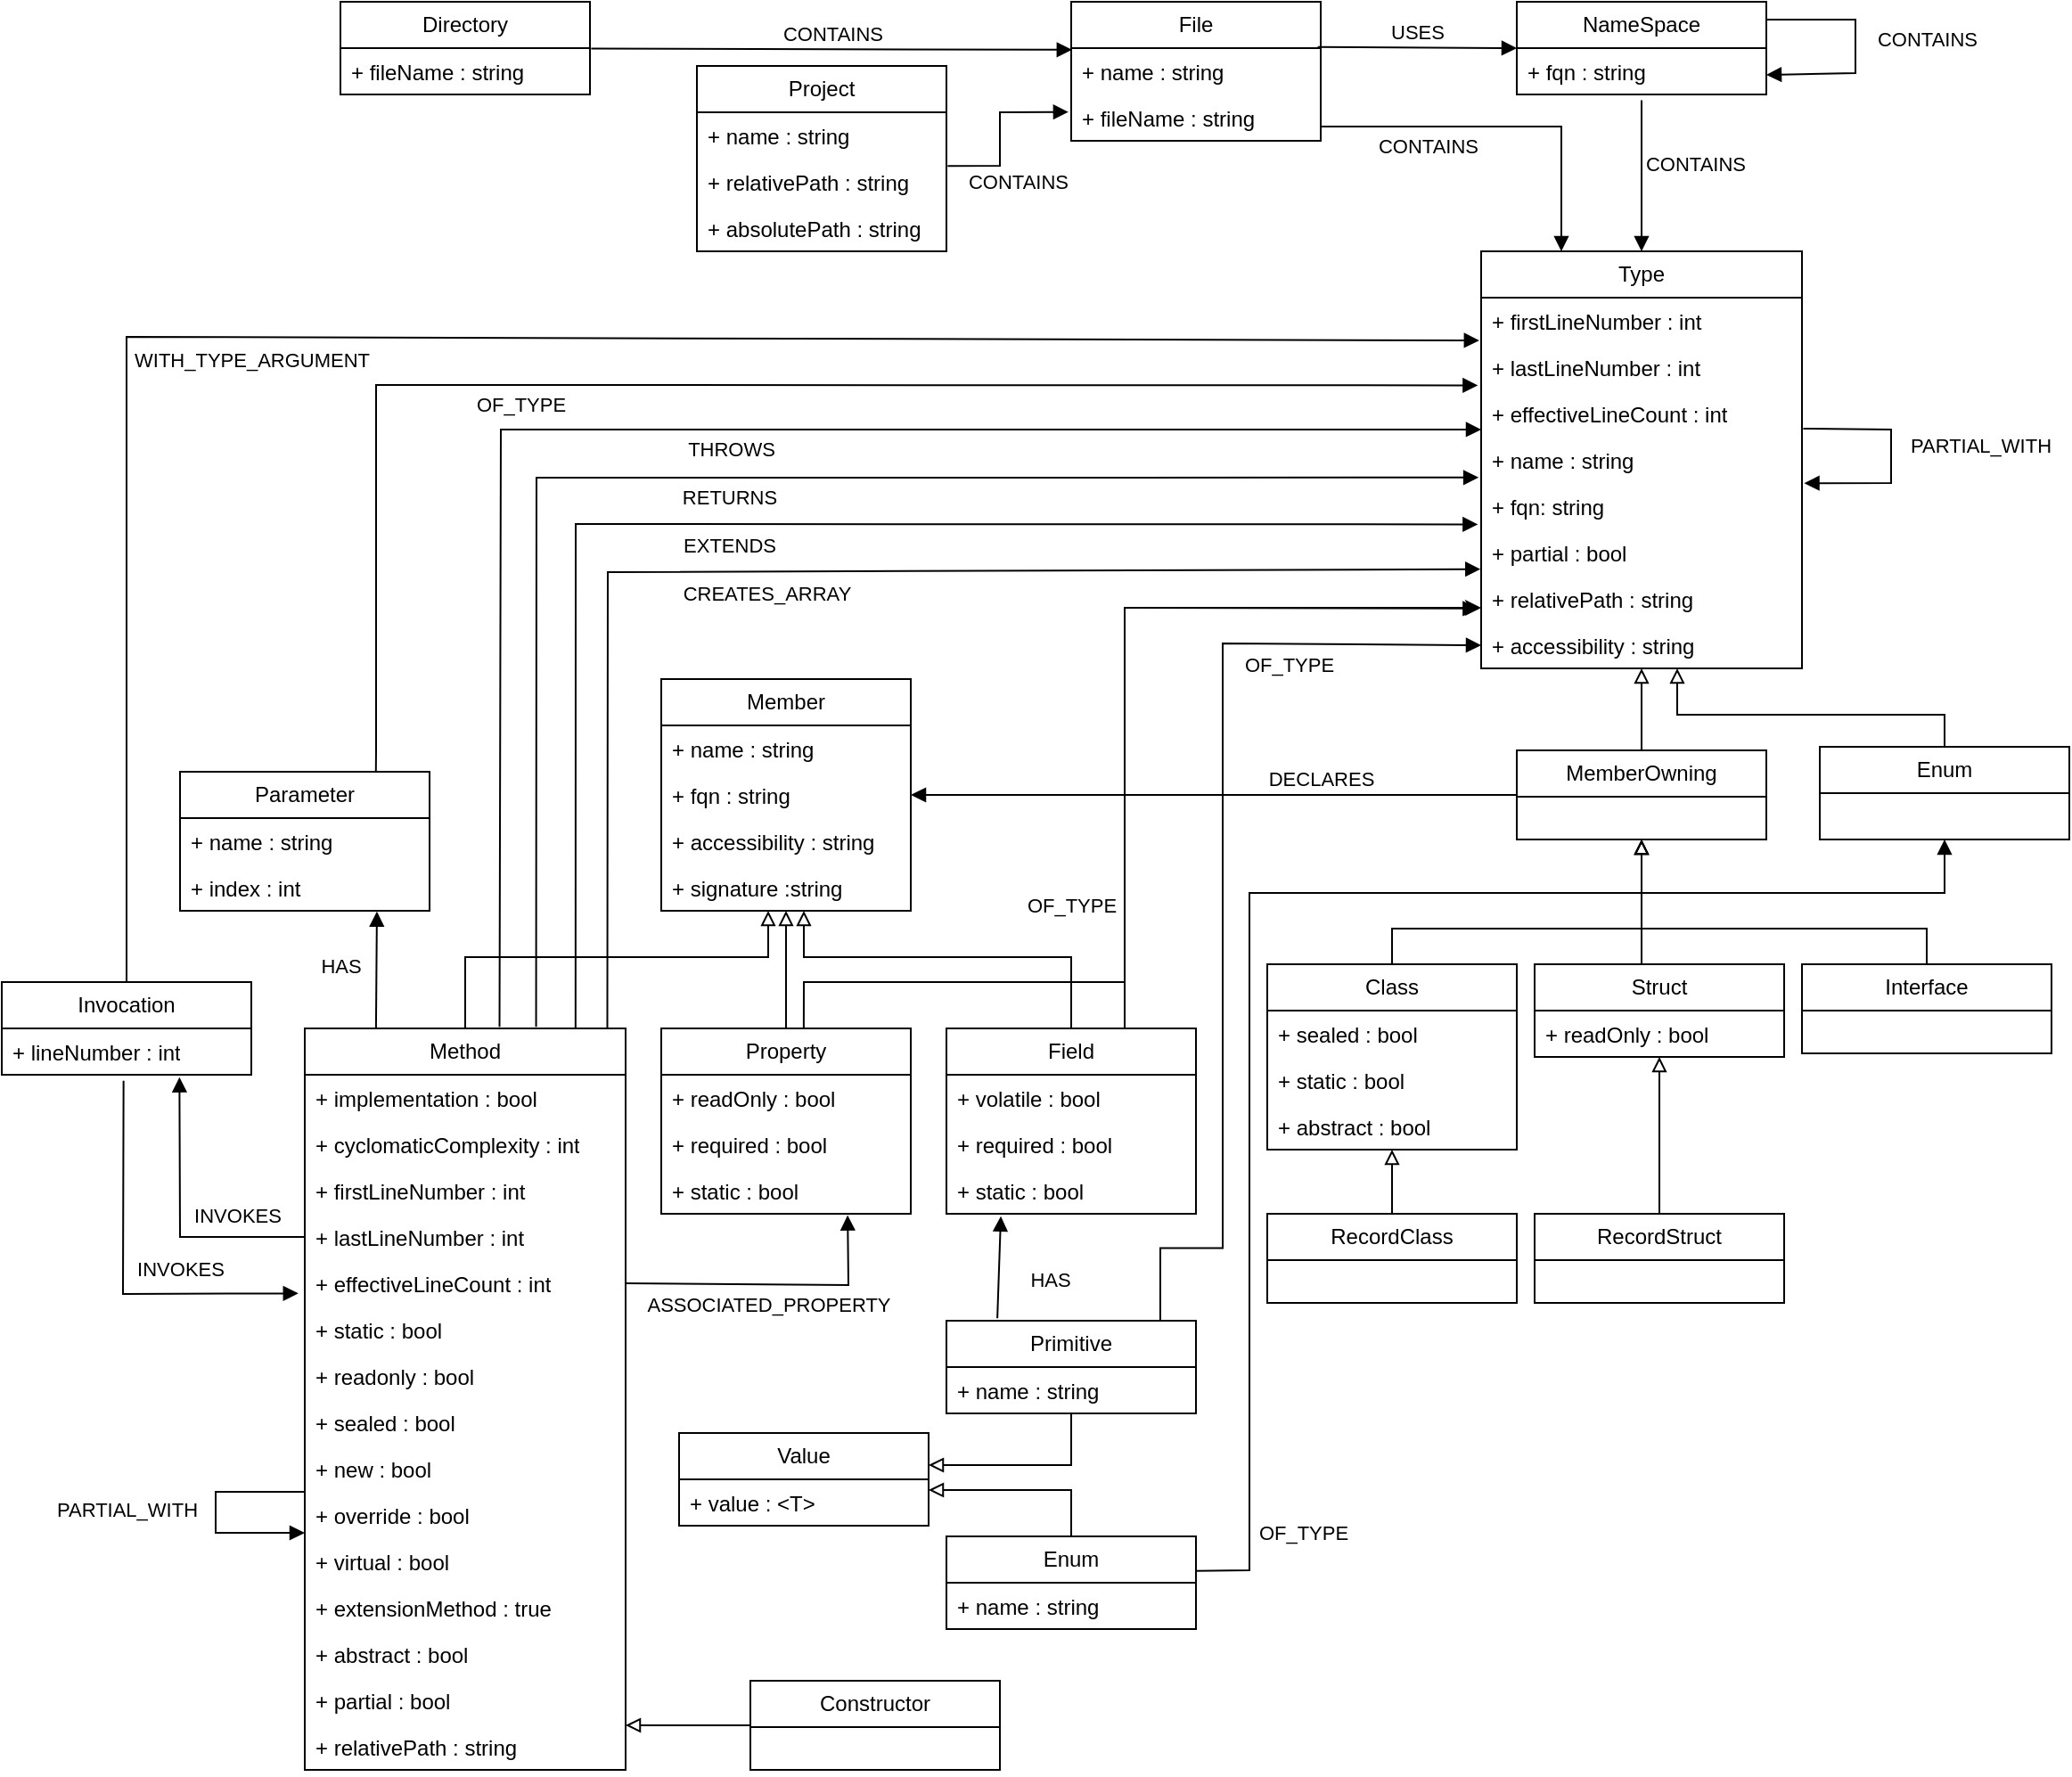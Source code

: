 <mxfile version="24.4.4" type="device">
  <diagram id="C5RBs43oDa-KdzZeNtuy" name="Page-1">
    <mxGraphModel dx="2129" dy="1873" grid="1" gridSize="10" guides="1" tooltips="1" connect="1" arrows="1" fold="1" page="1" pageScale="1" pageWidth="827" pageHeight="1169" math="0" shadow="0">
      <root>
        <mxCell id="WIyWlLk6GJQsqaUBKTNV-0" />
        <mxCell id="WIyWlLk6GJQsqaUBKTNV-1" parent="WIyWlLk6GJQsqaUBKTNV-0" />
        <mxCell id="BYFHXTLkIRluyruA3xxx-0" value="Type" style="swimlane;fontStyle=0;childLayout=stackLayout;horizontal=1;startSize=26;fillColor=none;horizontalStack=0;resizeParent=1;resizeParentMax=0;resizeLast=0;collapsible=1;marginBottom=0;whiteSpace=wrap;html=1;" parent="WIyWlLk6GJQsqaUBKTNV-1" vertex="1">
          <mxGeometry x="120" y="-20" width="180" height="234" as="geometry" />
        </mxCell>
        <mxCell id="BYFHXTLkIRluyruA3xxx-3" value="+ firstLineNumber : int" style="text;strokeColor=none;fillColor=none;align=left;verticalAlign=top;spacingLeft=4;spacingRight=4;overflow=hidden;rotatable=0;points=[[0,0.5],[1,0.5]];portConstraint=eastwest;whiteSpace=wrap;html=1;" parent="BYFHXTLkIRluyruA3xxx-0" vertex="1">
          <mxGeometry y="26" width="180" height="26" as="geometry" />
        </mxCell>
        <mxCell id="BYFHXTLkIRluyruA3xxx-2" value="+ lastLineNumber : int" style="text;strokeColor=none;fillColor=none;align=left;verticalAlign=top;spacingLeft=4;spacingRight=4;overflow=hidden;rotatable=0;points=[[0,0.5],[1,0.5]];portConstraint=eastwest;whiteSpace=wrap;html=1;" parent="BYFHXTLkIRluyruA3xxx-0" vertex="1">
          <mxGeometry y="52" width="180" height="26" as="geometry" />
        </mxCell>
        <mxCell id="BYFHXTLkIRluyruA3xxx-1" value="+ effectiveLineCount : int" style="text;strokeColor=none;fillColor=none;align=left;verticalAlign=top;spacingLeft=4;spacingRight=4;overflow=hidden;rotatable=0;points=[[0,0.5],[1,0.5]];portConstraint=eastwest;whiteSpace=wrap;html=1;" parent="BYFHXTLkIRluyruA3xxx-0" vertex="1">
          <mxGeometry y="78" width="180" height="26" as="geometry" />
        </mxCell>
        <mxCell id="BYFHXTLkIRluyruA3xxx-56" value="+ name : string" style="text;strokeColor=none;fillColor=none;align=left;verticalAlign=top;spacingLeft=4;spacingRight=4;overflow=hidden;rotatable=0;points=[[0,0.5],[1,0.5]];portConstraint=eastwest;whiteSpace=wrap;html=1;" parent="BYFHXTLkIRluyruA3xxx-0" vertex="1">
          <mxGeometry y="104" width="180" height="26" as="geometry" />
        </mxCell>
        <mxCell id="BYFHXTLkIRluyruA3xxx-57" value="+ fqn: string" style="text;strokeColor=none;fillColor=none;align=left;verticalAlign=top;spacingLeft=4;spacingRight=4;overflow=hidden;rotatable=0;points=[[0,0.5],[1,0.5]];portConstraint=eastwest;whiteSpace=wrap;html=1;" parent="BYFHXTLkIRluyruA3xxx-0" vertex="1">
          <mxGeometry y="130" width="180" height="26" as="geometry" />
        </mxCell>
        <mxCell id="BYFHXTLkIRluyruA3xxx-58" value="+ partial : bool" style="text;strokeColor=none;fillColor=none;align=left;verticalAlign=top;spacingLeft=4;spacingRight=4;overflow=hidden;rotatable=0;points=[[0,0.5],[1,0.5]];portConstraint=eastwest;whiteSpace=wrap;html=1;" parent="BYFHXTLkIRluyruA3xxx-0" vertex="1">
          <mxGeometry y="156" width="180" height="26" as="geometry" />
        </mxCell>
        <mxCell id="BYFHXTLkIRluyruA3xxx-59" value="+ relativePath : string" style="text;strokeColor=none;fillColor=none;align=left;verticalAlign=top;spacingLeft=4;spacingRight=4;overflow=hidden;rotatable=0;points=[[0,0.5],[1,0.5]];portConstraint=eastwest;whiteSpace=wrap;html=1;" parent="BYFHXTLkIRluyruA3xxx-0" vertex="1">
          <mxGeometry y="182" width="180" height="26" as="geometry" />
        </mxCell>
        <mxCell id="BYFHXTLkIRluyruA3xxx-60" value="+ accessibility : string" style="text;strokeColor=none;fillColor=none;align=left;verticalAlign=top;spacingLeft=4;spacingRight=4;overflow=hidden;rotatable=0;points=[[0,0.5],[1,0.5]];portConstraint=eastwest;whiteSpace=wrap;html=1;" parent="BYFHXTLkIRluyruA3xxx-0" vertex="1">
          <mxGeometry y="208" width="180" height="26" as="geometry" />
        </mxCell>
        <mxCell id="BYFHXTLkIRluyruA3xxx-169" value="PARTIAL_WITH" style="html=1;verticalAlign=bottom;endArrow=block;curved=0;rounded=0;exitX=1.004;exitY=0.825;exitDx=0;exitDy=0;exitPerimeter=0;entryX=1.007;entryY=1.004;entryDx=0;entryDy=0;entryPerimeter=0;" parent="BYFHXTLkIRluyruA3xxx-0" source="BYFHXTLkIRluyruA3xxx-1" target="BYFHXTLkIRluyruA3xxx-56" edge="1">
          <mxGeometry x="0.051" y="50" width="80" relative="1" as="geometry">
            <mxPoint x="200" y="120" as="sourcePoint" />
            <mxPoint x="280" y="120" as="targetPoint" />
            <Array as="points">
              <mxPoint x="230" y="100" />
              <mxPoint x="230" y="130" />
            </Array>
            <mxPoint as="offset" />
          </mxGeometry>
        </mxCell>
        <mxCell id="BYFHXTLkIRluyruA3xxx-19" style="edgeStyle=orthogonalEdgeStyle;rounded=0;orthogonalLoop=1;jettySize=auto;html=1;endArrow=block;endFill=0;" parent="WIyWlLk6GJQsqaUBKTNV-1" source="BYFHXTLkIRluyruA3xxx-14" target="BYFHXTLkIRluyruA3xxx-0" edge="1">
          <mxGeometry relative="1" as="geometry" />
        </mxCell>
        <mxCell id="BYFHXTLkIRluyruA3xxx-14" value="Member&lt;span style=&quot;background-color: initial;&quot;&gt;Owning&lt;/span&gt;" style="swimlane;fontStyle=0;childLayout=stackLayout;horizontal=1;startSize=26;fillColor=none;horizontalStack=0;resizeParent=1;resizeParentMax=0;resizeLast=0;collapsible=1;marginBottom=0;whiteSpace=wrap;html=1;" parent="WIyWlLk6GJQsqaUBKTNV-1" vertex="1">
          <mxGeometry x="140" y="260" width="140" height="50" as="geometry" />
        </mxCell>
        <mxCell id="BYFHXTLkIRluyruA3xxx-32" style="edgeStyle=orthogonalEdgeStyle;rounded=0;orthogonalLoop=1;jettySize=auto;html=1;endArrow=block;endFill=0;" parent="WIyWlLk6GJQsqaUBKTNV-1" source="BYFHXTLkIRluyruA3xxx-20" target="BYFHXTLkIRluyruA3xxx-23" edge="1">
          <mxGeometry relative="1" as="geometry" />
        </mxCell>
        <mxCell id="BYFHXTLkIRluyruA3xxx-20" value="RecordClass" style="swimlane;fontStyle=0;childLayout=stackLayout;horizontal=1;startSize=26;fillColor=none;horizontalStack=0;resizeParent=1;resizeParentMax=0;resizeLast=0;collapsible=1;marginBottom=0;whiteSpace=wrap;html=1;" parent="WIyWlLk6GJQsqaUBKTNV-1" vertex="1">
          <mxGeometry y="520" width="140" height="50" as="geometry" />
        </mxCell>
        <mxCell id="BYFHXTLkIRluyruA3xxx-30" style="edgeStyle=orthogonalEdgeStyle;rounded=0;orthogonalLoop=1;jettySize=auto;html=1;exitX=0.5;exitY=0;exitDx=0;exitDy=0;endArrow=block;endFill=0;" parent="WIyWlLk6GJQsqaUBKTNV-1" source="BYFHXTLkIRluyruA3xxx-21" target="BYFHXTLkIRluyruA3xxx-14" edge="1">
          <mxGeometry relative="1" as="geometry">
            <Array as="points">
              <mxPoint x="370" y="360" />
              <mxPoint x="210" y="360" />
            </Array>
          </mxGeometry>
        </mxCell>
        <mxCell id="BYFHXTLkIRluyruA3xxx-21" value="Interface" style="swimlane;fontStyle=0;childLayout=stackLayout;horizontal=1;startSize=26;fillColor=none;horizontalStack=0;resizeParent=1;resizeParentMax=0;resizeLast=0;collapsible=1;marginBottom=0;whiteSpace=wrap;html=1;" parent="WIyWlLk6GJQsqaUBKTNV-1" vertex="1">
          <mxGeometry x="300" y="380" width="140" height="50" as="geometry" />
        </mxCell>
        <mxCell id="BYFHXTLkIRluyruA3xxx-28" style="edgeStyle=orthogonalEdgeStyle;rounded=0;orthogonalLoop=1;jettySize=auto;html=1;endArrow=block;endFill=0;" parent="WIyWlLk6GJQsqaUBKTNV-1" source="BYFHXTLkIRluyruA3xxx-22" target="BYFHXTLkIRluyruA3xxx-14" edge="1">
          <mxGeometry relative="1" as="geometry">
            <Array as="points">
              <mxPoint x="210" y="360" />
              <mxPoint x="210" y="360" />
            </Array>
          </mxGeometry>
        </mxCell>
        <mxCell id="BYFHXTLkIRluyruA3xxx-22" value="Struct" style="swimlane;fontStyle=0;childLayout=stackLayout;horizontal=1;startSize=26;fillColor=none;horizontalStack=0;resizeParent=1;resizeParentMax=0;resizeLast=0;collapsible=1;marginBottom=0;whiteSpace=wrap;html=1;" parent="WIyWlLk6GJQsqaUBKTNV-1" vertex="1">
          <mxGeometry x="150" y="380" width="140" height="52" as="geometry" />
        </mxCell>
        <mxCell id="BYFHXTLkIRluyruA3xxx-41" value="+ readOnly : bool" style="text;strokeColor=none;fillColor=none;align=left;verticalAlign=top;spacingLeft=4;spacingRight=4;overflow=hidden;rotatable=0;points=[[0,0.5],[1,0.5]];portConstraint=eastwest;whiteSpace=wrap;html=1;" parent="BYFHXTLkIRluyruA3xxx-22" vertex="1">
          <mxGeometry y="26" width="140" height="26" as="geometry" />
        </mxCell>
        <mxCell id="BYFHXTLkIRluyruA3xxx-29" style="edgeStyle=orthogonalEdgeStyle;rounded=0;orthogonalLoop=1;jettySize=auto;html=1;endArrow=block;endFill=0;" parent="WIyWlLk6GJQsqaUBKTNV-1" source="BYFHXTLkIRluyruA3xxx-23" target="BYFHXTLkIRluyruA3xxx-14" edge="1">
          <mxGeometry relative="1" as="geometry">
            <Array as="points">
              <mxPoint x="70" y="360" />
              <mxPoint x="210" y="360" />
            </Array>
          </mxGeometry>
        </mxCell>
        <mxCell id="BYFHXTLkIRluyruA3xxx-23" value="Class" style="swimlane;fontStyle=0;childLayout=stackLayout;horizontal=1;startSize=26;fillColor=none;horizontalStack=0;resizeParent=1;resizeParentMax=0;resizeLast=0;collapsible=1;marginBottom=0;whiteSpace=wrap;html=1;" parent="WIyWlLk6GJQsqaUBKTNV-1" vertex="1">
          <mxGeometry y="380" width="140" height="104" as="geometry" />
        </mxCell>
        <mxCell id="BYFHXTLkIRluyruA3xxx-43" value="+ sealed : bool&lt;div&gt;&lt;br&gt;&lt;/div&gt;" style="text;strokeColor=none;fillColor=none;align=left;verticalAlign=top;spacingLeft=4;spacingRight=4;overflow=hidden;rotatable=0;points=[[0,0.5],[1,0.5]];portConstraint=eastwest;whiteSpace=wrap;html=1;" parent="BYFHXTLkIRluyruA3xxx-23" vertex="1">
          <mxGeometry y="26" width="140" height="26" as="geometry" />
        </mxCell>
        <mxCell id="BYFHXTLkIRluyruA3xxx-47" value="&lt;div&gt;+ s&lt;span style=&quot;background-color: initial;&quot;&gt;tatic : bool&lt;/span&gt;&lt;/div&gt;" style="text;strokeColor=none;fillColor=none;align=left;verticalAlign=top;spacingLeft=4;spacingRight=4;overflow=hidden;rotatable=0;points=[[0,0.5],[1,0.5]];portConstraint=eastwest;whiteSpace=wrap;html=1;" parent="BYFHXTLkIRluyruA3xxx-23" vertex="1">
          <mxGeometry y="52" width="140" height="26" as="geometry" />
        </mxCell>
        <mxCell id="BYFHXTLkIRluyruA3xxx-48" value="&lt;div&gt;+ abstract : bool&lt;/div&gt;" style="text;strokeColor=none;fillColor=none;align=left;verticalAlign=top;spacingLeft=4;spacingRight=4;overflow=hidden;rotatable=0;points=[[0,0.5],[1,0.5]];portConstraint=eastwest;whiteSpace=wrap;html=1;" parent="BYFHXTLkIRluyruA3xxx-23" vertex="1">
          <mxGeometry y="78" width="140" height="26" as="geometry" />
        </mxCell>
        <mxCell id="BYFHXTLkIRluyruA3xxx-31" style="edgeStyle=orthogonalEdgeStyle;rounded=0;orthogonalLoop=1;jettySize=auto;html=1;endArrow=block;endFill=0;" parent="WIyWlLk6GJQsqaUBKTNV-1" source="BYFHXTLkIRluyruA3xxx-24" target="BYFHXTLkIRluyruA3xxx-22" edge="1">
          <mxGeometry relative="1" as="geometry" />
        </mxCell>
        <mxCell id="BYFHXTLkIRluyruA3xxx-24" value="RecordStruct" style="swimlane;fontStyle=0;childLayout=stackLayout;horizontal=1;startSize=26;fillColor=none;horizontalStack=0;resizeParent=1;resizeParentMax=0;resizeLast=0;collapsible=1;marginBottom=0;whiteSpace=wrap;html=1;" parent="WIyWlLk6GJQsqaUBKTNV-1" vertex="1">
          <mxGeometry x="150" y="520" width="140" height="50" as="geometry" />
        </mxCell>
        <mxCell id="BYFHXTLkIRluyruA3xxx-50" value="Member" style="swimlane;fontStyle=0;childLayout=stackLayout;horizontal=1;startSize=26;fillColor=none;horizontalStack=0;resizeParent=1;resizeParentMax=0;resizeLast=0;collapsible=1;marginBottom=0;whiteSpace=wrap;html=1;" parent="WIyWlLk6GJQsqaUBKTNV-1" vertex="1">
          <mxGeometry x="-340" y="220" width="140" height="130" as="geometry" />
        </mxCell>
        <mxCell id="BYFHXTLkIRluyruA3xxx-52" value="+ name : string" style="text;strokeColor=none;fillColor=none;align=left;verticalAlign=top;spacingLeft=4;spacingRight=4;overflow=hidden;rotatable=0;points=[[0,0.5],[1,0.5]];portConstraint=eastwest;whiteSpace=wrap;html=1;" parent="BYFHXTLkIRluyruA3xxx-50" vertex="1">
          <mxGeometry y="26" width="140" height="26" as="geometry" />
        </mxCell>
        <mxCell id="BYFHXTLkIRluyruA3xxx-79" value="+ fqn : string" style="text;strokeColor=none;fillColor=none;align=left;verticalAlign=top;spacingLeft=4;spacingRight=4;overflow=hidden;rotatable=0;points=[[0,0.5],[1,0.5]];portConstraint=eastwest;whiteSpace=wrap;html=1;" parent="BYFHXTLkIRluyruA3xxx-50" vertex="1">
          <mxGeometry y="52" width="140" height="26" as="geometry" />
        </mxCell>
        <mxCell id="BYFHXTLkIRluyruA3xxx-80" value="+ accessibility : string" style="text;strokeColor=none;fillColor=none;align=left;verticalAlign=top;spacingLeft=4;spacingRight=4;overflow=hidden;rotatable=0;points=[[0,0.5],[1,0.5]];portConstraint=eastwest;whiteSpace=wrap;html=1;" parent="BYFHXTLkIRluyruA3xxx-50" vertex="1">
          <mxGeometry y="78" width="140" height="26" as="geometry" />
        </mxCell>
        <mxCell id="BYFHXTLkIRluyruA3xxx-81" value="+ signature :string" style="text;strokeColor=none;fillColor=none;align=left;verticalAlign=top;spacingLeft=4;spacingRight=4;overflow=hidden;rotatable=0;points=[[0,0.5],[1,0.5]];portConstraint=eastwest;whiteSpace=wrap;html=1;" parent="BYFHXTLkIRluyruA3xxx-50" vertex="1">
          <mxGeometry y="104" width="140" height="26" as="geometry" />
        </mxCell>
        <mxCell id="BYFHXTLkIRluyruA3xxx-55" value="DECLARES" style="html=1;verticalAlign=bottom;endArrow=block;curved=0;rounded=0;" parent="WIyWlLk6GJQsqaUBKTNV-1" source="BYFHXTLkIRluyruA3xxx-14" target="BYFHXTLkIRluyruA3xxx-50" edge="1">
          <mxGeometry x="-0.353" width="80" relative="1" as="geometry">
            <mxPoint x="-70" y="290" as="sourcePoint" />
            <mxPoint x="10" y="290" as="targetPoint" />
            <mxPoint as="offset" />
          </mxGeometry>
        </mxCell>
        <mxCell id="BYFHXTLkIRluyruA3xxx-77" style="edgeStyle=orthogonalEdgeStyle;rounded=0;orthogonalLoop=1;jettySize=auto;html=1;endArrow=block;endFill=0;" parent="WIyWlLk6GJQsqaUBKTNV-1" source="BYFHXTLkIRluyruA3xxx-63" target="BYFHXTLkIRluyruA3xxx-50" edge="1">
          <mxGeometry relative="1" as="geometry">
            <Array as="points">
              <mxPoint x="-110" y="376" />
              <mxPoint x="-260" y="376" />
            </Array>
          </mxGeometry>
        </mxCell>
        <mxCell id="BYFHXTLkIRluyruA3xxx-83" style="edgeStyle=orthogonalEdgeStyle;rounded=0;orthogonalLoop=1;jettySize=auto;html=1;exitX=0.75;exitY=0;exitDx=0;exitDy=0;" parent="WIyWlLk6GJQsqaUBKTNV-1" source="BYFHXTLkIRluyruA3xxx-63" edge="1">
          <mxGeometry relative="1" as="geometry">
            <mxPoint x="-100" y="402" as="sourcePoint" />
            <mxPoint x="120" y="180" as="targetPoint" />
            <Array as="points">
              <mxPoint x="-80" y="416" />
              <mxPoint x="-80" y="180" />
              <mxPoint x="119" y="180" />
            </Array>
          </mxGeometry>
        </mxCell>
        <mxCell id="BYFHXTLkIRluyruA3xxx-63" value="Field" style="swimlane;fontStyle=0;childLayout=stackLayout;horizontal=1;startSize=26;fillColor=none;horizontalStack=0;resizeParent=1;resizeParentMax=0;resizeLast=0;collapsible=1;marginBottom=0;whiteSpace=wrap;html=1;" parent="WIyWlLk6GJQsqaUBKTNV-1" vertex="1">
          <mxGeometry x="-180" y="416" width="140" height="104" as="geometry" />
        </mxCell>
        <mxCell id="BYFHXTLkIRluyruA3xxx-64" value="+ volatile : bool" style="text;strokeColor=none;fillColor=none;align=left;verticalAlign=top;spacingLeft=4;spacingRight=4;overflow=hidden;rotatable=0;points=[[0,0.5],[1,0.5]];portConstraint=eastwest;whiteSpace=wrap;html=1;" parent="BYFHXTLkIRluyruA3xxx-63" vertex="1">
          <mxGeometry y="26" width="140" height="26" as="geometry" />
        </mxCell>
        <mxCell id="BYFHXTLkIRluyruA3xxx-65" value="+ required : bool" style="text;strokeColor=none;fillColor=none;align=left;verticalAlign=top;spacingLeft=4;spacingRight=4;overflow=hidden;rotatable=0;points=[[0,0.5],[1,0.5]];portConstraint=eastwest;whiteSpace=wrap;html=1;" parent="BYFHXTLkIRluyruA3xxx-63" vertex="1">
          <mxGeometry y="52" width="140" height="26" as="geometry" />
        </mxCell>
        <mxCell id="BYFHXTLkIRluyruA3xxx-66" value="+ static : bool" style="text;strokeColor=none;fillColor=none;align=left;verticalAlign=top;spacingLeft=4;spacingRight=4;overflow=hidden;rotatable=0;points=[[0,0.5],[1,0.5]];portConstraint=eastwest;whiteSpace=wrap;html=1;" parent="BYFHXTLkIRluyruA3xxx-63" vertex="1">
          <mxGeometry y="78" width="140" height="26" as="geometry" />
        </mxCell>
        <mxCell id="BYFHXTLkIRluyruA3xxx-76" style="edgeStyle=orthogonalEdgeStyle;rounded=0;orthogonalLoop=1;jettySize=auto;html=1;endArrow=block;endFill=0;" parent="WIyWlLk6GJQsqaUBKTNV-1" source="BYFHXTLkIRluyruA3xxx-67" target="BYFHXTLkIRluyruA3xxx-50" edge="1">
          <mxGeometry relative="1" as="geometry">
            <Array as="points">
              <mxPoint x="-270" y="396" />
              <mxPoint x="-270" y="396" />
            </Array>
          </mxGeometry>
        </mxCell>
        <mxCell id="BYFHXTLkIRluyruA3xxx-67" value="Property" style="swimlane;fontStyle=0;childLayout=stackLayout;horizontal=1;startSize=26;fillColor=none;horizontalStack=0;resizeParent=1;resizeParentMax=0;resizeLast=0;collapsible=1;marginBottom=0;whiteSpace=wrap;html=1;" parent="WIyWlLk6GJQsqaUBKTNV-1" vertex="1">
          <mxGeometry x="-340" y="416" width="140" height="104" as="geometry" />
        </mxCell>
        <mxCell id="BYFHXTLkIRluyruA3xxx-68" value="+ readOnly : bool" style="text;strokeColor=none;fillColor=none;align=left;verticalAlign=top;spacingLeft=4;spacingRight=4;overflow=hidden;rotatable=0;points=[[0,0.5],[1,0.5]];portConstraint=eastwest;whiteSpace=wrap;html=1;" parent="BYFHXTLkIRluyruA3xxx-67" vertex="1">
          <mxGeometry y="26" width="140" height="26" as="geometry" />
        </mxCell>
        <mxCell id="BYFHXTLkIRluyruA3xxx-69" value="+ required : bool" style="text;strokeColor=none;fillColor=none;align=left;verticalAlign=top;spacingLeft=4;spacingRight=4;overflow=hidden;rotatable=0;points=[[0,0.5],[1,0.5]];portConstraint=eastwest;whiteSpace=wrap;html=1;" parent="BYFHXTLkIRluyruA3xxx-67" vertex="1">
          <mxGeometry y="52" width="140" height="26" as="geometry" />
        </mxCell>
        <mxCell id="BYFHXTLkIRluyruA3xxx-70" value="+ static : bool" style="text;strokeColor=none;fillColor=none;align=left;verticalAlign=top;spacingLeft=4;spacingRight=4;overflow=hidden;rotatable=0;points=[[0,0.5],[1,0.5]];portConstraint=eastwest;whiteSpace=wrap;html=1;" parent="BYFHXTLkIRluyruA3xxx-67" vertex="1">
          <mxGeometry y="78" width="140" height="26" as="geometry" />
        </mxCell>
        <mxCell id="BYFHXTLkIRluyruA3xxx-78" style="edgeStyle=orthogonalEdgeStyle;rounded=0;orthogonalLoop=1;jettySize=auto;html=1;endArrow=block;endFill=0;" parent="WIyWlLk6GJQsqaUBKTNV-1" source="BYFHXTLkIRluyruA3xxx-71" target="BYFHXTLkIRluyruA3xxx-50" edge="1">
          <mxGeometry relative="1" as="geometry">
            <Array as="points">
              <mxPoint x="-450" y="376" />
              <mxPoint x="-280" y="376" />
            </Array>
          </mxGeometry>
        </mxCell>
        <mxCell id="BYFHXTLkIRluyruA3xxx-71" value="Method" style="swimlane;fontStyle=0;childLayout=stackLayout;horizontal=1;startSize=26;fillColor=none;horizontalStack=0;resizeParent=1;resizeParentMax=0;resizeLast=0;collapsible=1;marginBottom=0;whiteSpace=wrap;html=1;" parent="WIyWlLk6GJQsqaUBKTNV-1" vertex="1">
          <mxGeometry x="-540" y="416" width="180" height="416" as="geometry" />
        </mxCell>
        <mxCell id="BYFHXTLkIRluyruA3xxx-72" value="+ implementation : bool" style="text;strokeColor=none;fillColor=none;align=left;verticalAlign=top;spacingLeft=4;spacingRight=4;overflow=hidden;rotatable=0;points=[[0,0.5],[1,0.5]];portConstraint=eastwest;whiteSpace=wrap;html=1;" parent="BYFHXTLkIRluyruA3xxx-71" vertex="1">
          <mxGeometry y="26" width="180" height="26" as="geometry" />
        </mxCell>
        <mxCell id="BYFHXTLkIRluyruA3xxx-73" value="+ cyclomaticComplexity : int" style="text;strokeColor=none;fillColor=none;align=left;verticalAlign=top;spacingLeft=4;spacingRight=4;overflow=hidden;rotatable=0;points=[[0,0.5],[1,0.5]];portConstraint=eastwest;whiteSpace=wrap;html=1;" parent="BYFHXTLkIRluyruA3xxx-71" vertex="1">
          <mxGeometry y="52" width="180" height="26" as="geometry" />
        </mxCell>
        <mxCell id="BYFHXTLkIRluyruA3xxx-74" value="+ firstLineNumber : int" style="text;strokeColor=none;fillColor=none;align=left;verticalAlign=top;spacingLeft=4;spacingRight=4;overflow=hidden;rotatable=0;points=[[0,0.5],[1,0.5]];portConstraint=eastwest;whiteSpace=wrap;html=1;" parent="BYFHXTLkIRluyruA3xxx-71" vertex="1">
          <mxGeometry y="78" width="180" height="26" as="geometry" />
        </mxCell>
        <mxCell id="BYFHXTLkIRluyruA3xxx-85" value="+ lastLineNumber : int" style="text;strokeColor=none;fillColor=none;align=left;verticalAlign=top;spacingLeft=4;spacingRight=4;overflow=hidden;rotatable=0;points=[[0,0.5],[1,0.5]];portConstraint=eastwest;whiteSpace=wrap;html=1;" parent="BYFHXTLkIRluyruA3xxx-71" vertex="1">
          <mxGeometry y="104" width="180" height="26" as="geometry" />
        </mxCell>
        <mxCell id="BYFHXTLkIRluyruA3xxx-86" value="+ effectiveLineCount : int" style="text;strokeColor=none;fillColor=none;align=left;verticalAlign=top;spacingLeft=4;spacingRight=4;overflow=hidden;rotatable=0;points=[[0,0.5],[1,0.5]];portConstraint=eastwest;whiteSpace=wrap;html=1;" parent="BYFHXTLkIRluyruA3xxx-71" vertex="1">
          <mxGeometry y="130" width="180" height="26" as="geometry" />
        </mxCell>
        <mxCell id="BYFHXTLkIRluyruA3xxx-87" value="+ static : bool" style="text;strokeColor=none;fillColor=none;align=left;verticalAlign=top;spacingLeft=4;spacingRight=4;overflow=hidden;rotatable=0;points=[[0,0.5],[1,0.5]];portConstraint=eastwest;whiteSpace=wrap;html=1;" parent="BYFHXTLkIRluyruA3xxx-71" vertex="1">
          <mxGeometry y="156" width="180" height="26" as="geometry" />
        </mxCell>
        <mxCell id="BYFHXTLkIRluyruA3xxx-88" value="+ readonly : bool" style="text;strokeColor=none;fillColor=none;align=left;verticalAlign=top;spacingLeft=4;spacingRight=4;overflow=hidden;rotatable=0;points=[[0,0.5],[1,0.5]];portConstraint=eastwest;whiteSpace=wrap;html=1;" parent="BYFHXTLkIRluyruA3xxx-71" vertex="1">
          <mxGeometry y="182" width="180" height="26" as="geometry" />
        </mxCell>
        <mxCell id="BYFHXTLkIRluyruA3xxx-89" value="+ sealed : bool" style="text;strokeColor=none;fillColor=none;align=left;verticalAlign=top;spacingLeft=4;spacingRight=4;overflow=hidden;rotatable=0;points=[[0,0.5],[1,0.5]];portConstraint=eastwest;whiteSpace=wrap;html=1;" parent="BYFHXTLkIRluyruA3xxx-71" vertex="1">
          <mxGeometry y="208" width="180" height="26" as="geometry" />
        </mxCell>
        <mxCell id="BYFHXTLkIRluyruA3xxx-90" value="+ new : bool" style="text;strokeColor=none;fillColor=none;align=left;verticalAlign=top;spacingLeft=4;spacingRight=4;overflow=hidden;rotatable=0;points=[[0,0.5],[1,0.5]];portConstraint=eastwest;whiteSpace=wrap;html=1;" parent="BYFHXTLkIRluyruA3xxx-71" vertex="1">
          <mxGeometry y="234" width="180" height="26" as="geometry" />
        </mxCell>
        <mxCell id="BYFHXTLkIRluyruA3xxx-91" value="+ override : bool" style="text;strokeColor=none;fillColor=none;align=left;verticalAlign=top;spacingLeft=4;spacingRight=4;overflow=hidden;rotatable=0;points=[[0,0.5],[1,0.5]];portConstraint=eastwest;whiteSpace=wrap;html=1;" parent="BYFHXTLkIRluyruA3xxx-71" vertex="1">
          <mxGeometry y="260" width="180" height="26" as="geometry" />
        </mxCell>
        <mxCell id="BYFHXTLkIRluyruA3xxx-92" value="+ virtual : bool" style="text;strokeColor=none;fillColor=none;align=left;verticalAlign=top;spacingLeft=4;spacingRight=4;overflow=hidden;rotatable=0;points=[[0,0.5],[1,0.5]];portConstraint=eastwest;whiteSpace=wrap;html=1;" parent="BYFHXTLkIRluyruA3xxx-71" vertex="1">
          <mxGeometry y="286" width="180" height="26" as="geometry" />
        </mxCell>
        <mxCell id="BYFHXTLkIRluyruA3xxx-93" value="+ extensionMethod : true" style="text;strokeColor=none;fillColor=none;align=left;verticalAlign=top;spacingLeft=4;spacingRight=4;overflow=hidden;rotatable=0;points=[[0,0.5],[1,0.5]];portConstraint=eastwest;whiteSpace=wrap;html=1;" parent="BYFHXTLkIRluyruA3xxx-71" vertex="1">
          <mxGeometry y="312" width="180" height="26" as="geometry" />
        </mxCell>
        <mxCell id="BYFHXTLkIRluyruA3xxx-117" value="+ abstract : bool" style="text;strokeColor=none;fillColor=none;align=left;verticalAlign=top;spacingLeft=4;spacingRight=4;overflow=hidden;rotatable=0;points=[[0,0.5],[1,0.5]];portConstraint=eastwest;whiteSpace=wrap;html=1;" parent="BYFHXTLkIRluyruA3xxx-71" vertex="1">
          <mxGeometry y="338" width="180" height="26" as="geometry" />
        </mxCell>
        <mxCell id="BYFHXTLkIRluyruA3xxx-118" value="+ partial : bool" style="text;strokeColor=none;fillColor=none;align=left;verticalAlign=top;spacingLeft=4;spacingRight=4;overflow=hidden;rotatable=0;points=[[0,0.5],[1,0.5]];portConstraint=eastwest;whiteSpace=wrap;html=1;" parent="BYFHXTLkIRluyruA3xxx-71" vertex="1">
          <mxGeometry y="364" width="180" height="26" as="geometry" />
        </mxCell>
        <mxCell id="BYFHXTLkIRluyruA3xxx-119" value="+ relativePath : string" style="text;strokeColor=none;fillColor=none;align=left;verticalAlign=top;spacingLeft=4;spacingRight=4;overflow=hidden;rotatable=0;points=[[0,0.5],[1,0.5]];portConstraint=eastwest;whiteSpace=wrap;html=1;" parent="BYFHXTLkIRluyruA3xxx-71" vertex="1">
          <mxGeometry y="390" width="180" height="26" as="geometry" />
        </mxCell>
        <mxCell id="BYFHXTLkIRluyruA3xxx-84" value="OF_TYPE" style="html=1;verticalAlign=bottom;endArrow=block;curved=0;rounded=0;exitX=0.571;exitY=-0.003;exitDx=0;exitDy=0;exitPerimeter=0;entryX=-0.01;entryY=0.709;entryDx=0;entryDy=0;entryPerimeter=0;" parent="WIyWlLk6GJQsqaUBKTNV-1" source="BYFHXTLkIRluyruA3xxx-67" target="BYFHXTLkIRluyruA3xxx-59" edge="1">
          <mxGeometry x="-0.219" y="30" width="80" relative="1" as="geometry">
            <mxPoint x="-259" y="417" as="sourcePoint" />
            <mxPoint x="110" y="150" as="targetPoint" />
            <Array as="points">
              <mxPoint x="-260" y="390" />
              <mxPoint x="-80" y="390" />
              <mxPoint x="-80" y="180" />
            </Array>
            <mxPoint as="offset" />
          </mxGeometry>
        </mxCell>
        <mxCell id="BYFHXTLkIRluyruA3xxx-111" value="EXTENDS" style="html=1;verticalAlign=bottom;endArrow=block;curved=0;rounded=0;exitX=0.844;exitY=0;exitDx=0;exitDy=0;exitPerimeter=0;entryX=-0.01;entryY=0.892;entryDx=0;entryDy=0;entryPerimeter=0;" parent="WIyWlLk6GJQsqaUBKTNV-1" source="BYFHXTLkIRluyruA3xxx-71" edge="1" target="BYFHXTLkIRluyruA3xxx-57">
          <mxGeometry x="-0.065" y="-21" width="80" relative="1" as="geometry">
            <mxPoint x="-388" y="410" as="sourcePoint" />
            <mxPoint x="120" y="80" as="targetPoint" />
            <Array as="points">
              <mxPoint x="-388" y="133" />
            </Array>
            <mxPoint as="offset" />
          </mxGeometry>
        </mxCell>
        <mxCell id="BYFHXTLkIRluyruA3xxx-112" value="RETURNS" style="html=1;verticalAlign=bottom;endArrow=block;curved=0;rounded=0;exitX=0.721;exitY=-0.002;exitDx=0;exitDy=0;entryX=-0.008;entryY=0.881;entryDx=0;entryDy=0;entryPerimeter=0;exitPerimeter=0;" parent="WIyWlLk6GJQsqaUBKTNV-1" source="BYFHXTLkIRluyruA3xxx-71" target="BYFHXTLkIRluyruA3xxx-56" edge="1">
          <mxGeometry x="-0.004" y="-20" width="80" relative="1" as="geometry">
            <mxPoint x="-540" y="130" as="sourcePoint" />
            <mxPoint x="-460" y="130" as="targetPoint" />
            <Array as="points">
              <mxPoint x="-410" y="107" />
            </Array>
            <mxPoint as="offset" />
          </mxGeometry>
        </mxCell>
        <mxCell id="BYFHXTLkIRluyruA3xxx-113" value="ASSOCIATED_PROPERTY" style="html=1;verticalAlign=bottom;endArrow=block;curved=0;rounded=0;exitX=1;exitY=0.5;exitDx=0;exitDy=0;entryX=0.747;entryY=1.031;entryDx=0;entryDy=0;entryPerimeter=0;" parent="WIyWlLk6GJQsqaUBKTNV-1" source="BYFHXTLkIRluyruA3xxx-86" target="BYFHXTLkIRluyruA3xxx-70" edge="1">
          <mxGeometry x="-0.024" y="-20" width="80" relative="1" as="geometry">
            <mxPoint x="-200" y="760" as="sourcePoint" />
            <mxPoint x="-120" y="760" as="targetPoint" />
            <Array as="points">
              <mxPoint x="-235" y="560" />
            </Array>
            <mxPoint as="offset" />
          </mxGeometry>
        </mxCell>
        <mxCell id="BYFHXTLkIRluyruA3xxx-116" value="THROWS" style="html=1;verticalAlign=bottom;endArrow=block;curved=0;rounded=0;exitX=0.607;exitY=-0.002;exitDx=0;exitDy=0;entryX=0;entryY=0.846;entryDx=0;entryDy=0;exitPerimeter=0;entryPerimeter=0;" parent="WIyWlLk6GJQsqaUBKTNV-1" source="BYFHXTLkIRluyruA3xxx-71" target="BYFHXTLkIRluyruA3xxx-1" edge="1">
          <mxGeometry x="0.048" y="-20" width="80" relative="1" as="geometry">
            <mxPoint x="-490" y="50" as="sourcePoint" />
            <mxPoint x="-410" y="50" as="targetPoint" />
            <Array as="points">
              <mxPoint x="-430" y="80" />
            </Array>
            <mxPoint as="offset" />
          </mxGeometry>
        </mxCell>
        <mxCell id="BYFHXTLkIRluyruA3xxx-121" style="edgeStyle=orthogonalEdgeStyle;rounded=0;orthogonalLoop=1;jettySize=auto;html=1;endArrow=block;endFill=0;" parent="WIyWlLk6GJQsqaUBKTNV-1" source="BYFHXTLkIRluyruA3xxx-120" edge="1">
          <mxGeometry relative="1" as="geometry">
            <mxPoint x="-360" y="807" as="targetPoint" />
            <Array as="points">
              <mxPoint x="-350" y="807" />
              <mxPoint x="-350" y="807" />
            </Array>
          </mxGeometry>
        </mxCell>
        <mxCell id="BYFHXTLkIRluyruA3xxx-120" value="Constructor" style="swimlane;fontStyle=0;childLayout=stackLayout;horizontal=1;startSize=26;fillColor=none;horizontalStack=0;resizeParent=1;resizeParentMax=0;resizeLast=0;collapsible=1;marginBottom=0;whiteSpace=wrap;html=1;" parent="WIyWlLk6GJQsqaUBKTNV-1" vertex="1">
          <mxGeometry x="-290" y="782" width="140" height="50" as="geometry" />
        </mxCell>
        <mxCell id="BYFHXTLkIRluyruA3xxx-122" value="Parameter" style="swimlane;fontStyle=0;childLayout=stackLayout;horizontal=1;startSize=26;fillColor=none;horizontalStack=0;resizeParent=1;resizeParentMax=0;resizeLast=0;collapsible=1;marginBottom=0;whiteSpace=wrap;html=1;" parent="WIyWlLk6GJQsqaUBKTNV-1" vertex="1">
          <mxGeometry x="-610" y="272" width="140" height="78" as="geometry" />
        </mxCell>
        <mxCell id="BYFHXTLkIRluyruA3xxx-123" value="+ name : string" style="text;strokeColor=none;fillColor=none;align=left;verticalAlign=top;spacingLeft=4;spacingRight=4;overflow=hidden;rotatable=0;points=[[0,0.5],[1,0.5]];portConstraint=eastwest;whiteSpace=wrap;html=1;" parent="BYFHXTLkIRluyruA3xxx-122" vertex="1">
          <mxGeometry y="26" width="140" height="26" as="geometry" />
        </mxCell>
        <mxCell id="BYFHXTLkIRluyruA3xxx-124" value="+ index : int" style="text;strokeColor=none;fillColor=none;align=left;verticalAlign=top;spacingLeft=4;spacingRight=4;overflow=hidden;rotatable=0;points=[[0,0.5],[1,0.5]];portConstraint=eastwest;whiteSpace=wrap;html=1;" parent="BYFHXTLkIRluyruA3xxx-122" vertex="1">
          <mxGeometry y="52" width="140" height="26" as="geometry" />
        </mxCell>
        <mxCell id="BYFHXTLkIRluyruA3xxx-126" value="HAS" style="html=1;verticalAlign=bottom;endArrow=block;curved=0;rounded=0;exitX=0.222;exitY=0.001;exitDx=0;exitDy=0;exitPerimeter=0;entryX=0.789;entryY=1.014;entryDx=0;entryDy=0;entryPerimeter=0;" parent="WIyWlLk6GJQsqaUBKTNV-1" source="BYFHXTLkIRluyruA3xxx-71" target="BYFHXTLkIRluyruA3xxx-124" edge="1">
          <mxGeometry x="-0.205" y="20" width="80" relative="1" as="geometry">
            <mxPoint x="-550" y="390" as="sourcePoint" />
            <mxPoint x="-470" y="390" as="targetPoint" />
            <mxPoint as="offset" />
          </mxGeometry>
        </mxCell>
        <mxCell id="BYFHXTLkIRluyruA3xxx-127" value="OF_TYPE" style="html=1;verticalAlign=bottom;endArrow=block;curved=0;rounded=0;entryX=-0.01;entryY=0.892;entryDx=0;entryDy=0;entryPerimeter=0;exitX=0.785;exitY=-0.005;exitDx=0;exitDy=0;exitPerimeter=0;" parent="WIyWlLk6GJQsqaUBKTNV-1" source="BYFHXTLkIRluyruA3xxx-122" target="BYFHXTLkIRluyruA3xxx-2" edge="1">
          <mxGeometry x="-0.287" y="-20" width="80" relative="1" as="geometry">
            <mxPoint x="-380" y="170" as="sourcePoint" />
            <mxPoint x="-300" y="170" as="targetPoint" />
            <Array as="points">
              <mxPoint x="-500" y="260" />
              <mxPoint x="-500" y="55" />
            </Array>
            <mxPoint as="offset" />
          </mxGeometry>
        </mxCell>
        <mxCell id="BYFHXTLkIRluyruA3xxx-128" value="NameSpace" style="swimlane;fontStyle=0;childLayout=stackLayout;horizontal=1;startSize=26;fillColor=none;horizontalStack=0;resizeParent=1;resizeParentMax=0;resizeLast=0;collapsible=1;marginBottom=0;whiteSpace=wrap;html=1;" parent="WIyWlLk6GJQsqaUBKTNV-1" vertex="1">
          <mxGeometry x="140" y="-160" width="140" height="52" as="geometry" />
        </mxCell>
        <mxCell id="BYFHXTLkIRluyruA3xxx-130" value="+ fqn : string" style="text;strokeColor=none;fillColor=none;align=left;verticalAlign=top;spacingLeft=4;spacingRight=4;overflow=hidden;rotatable=0;points=[[0,0.5],[1,0.5]];portConstraint=eastwest;whiteSpace=wrap;html=1;" parent="BYFHXTLkIRluyruA3xxx-128" vertex="1">
          <mxGeometry y="26" width="140" height="26" as="geometry" />
        </mxCell>
        <mxCell id="BYFHXTLkIRluyruA3xxx-132" value="CONTAINS" style="html=1;verticalAlign=bottom;endArrow=block;curved=0;rounded=0;entryX=0.5;entryY=0;entryDx=0;entryDy=0;exitX=0.5;exitY=1.123;exitDx=0;exitDy=0;exitPerimeter=0;" parent="WIyWlLk6GJQsqaUBKTNV-1" source="BYFHXTLkIRluyruA3xxx-130" target="BYFHXTLkIRluyruA3xxx-0" edge="1">
          <mxGeometry x="0.057" y="30" width="80" relative="1" as="geometry">
            <mxPoint x="150" y="-80" as="sourcePoint" />
            <mxPoint x="230" y="-80" as="targetPoint" />
            <mxPoint as="offset" />
          </mxGeometry>
        </mxCell>
        <mxCell id="BYFHXTLkIRluyruA3xxx-134" value="CREATES_ARRAY" style="html=1;verticalAlign=bottom;endArrow=block;curved=0;rounded=0;entryX=-0.002;entryY=0.859;entryDx=0;entryDy=0;entryPerimeter=0;exitX=0.943;exitY=0.001;exitDx=0;exitDy=0;exitPerimeter=0;" parent="WIyWlLk6GJQsqaUBKTNV-1" source="BYFHXTLkIRluyruA3xxx-71" target="BYFHXTLkIRluyruA3xxx-58" edge="1">
          <mxGeometry x="-0.074" y="-21" width="80" relative="1" as="geometry">
            <mxPoint x="-30" y="110" as="sourcePoint" />
            <mxPoint x="50" y="110" as="targetPoint" />
            <Array as="points">
              <mxPoint x="-370" y="160" />
            </Array>
            <mxPoint as="offset" />
          </mxGeometry>
        </mxCell>
        <mxCell id="BYFHXTLkIRluyruA3xxx-140" style="edgeStyle=orthogonalEdgeStyle;rounded=0;orthogonalLoop=1;jettySize=auto;html=1;endArrow=block;endFill=0;" parent="WIyWlLk6GJQsqaUBKTNV-1" source="BYFHXTLkIRluyruA3xxx-135" target="BYFHXTLkIRluyruA3xxx-0" edge="1">
          <mxGeometry relative="1" as="geometry">
            <Array as="points">
              <mxPoint x="380" y="240" />
              <mxPoint x="230" y="240" />
            </Array>
          </mxGeometry>
        </mxCell>
        <mxCell id="BYFHXTLkIRluyruA3xxx-135" value="Enum" style="swimlane;fontStyle=0;childLayout=stackLayout;horizontal=1;startSize=26;fillColor=none;horizontalStack=0;resizeParent=1;resizeParentMax=0;resizeLast=0;collapsible=1;marginBottom=0;whiteSpace=wrap;html=1;" parent="WIyWlLk6GJQsqaUBKTNV-1" vertex="1">
          <mxGeometry x="310" y="258" width="140" height="52" as="geometry" />
        </mxCell>
        <mxCell id="BYFHXTLkIRluyruA3xxx-146" style="edgeStyle=orthogonalEdgeStyle;rounded=0;orthogonalLoop=1;jettySize=auto;html=1;endArrow=block;endFill=0;" parent="WIyWlLk6GJQsqaUBKTNV-1" source="BYFHXTLkIRluyruA3xxx-139" target="BYFHXTLkIRluyruA3xxx-141" edge="1">
          <mxGeometry relative="1" as="geometry">
            <Array as="points">
              <mxPoint x="-110" y="675" />
            </Array>
          </mxGeometry>
        </mxCell>
        <mxCell id="BYFHXTLkIRluyruA3xxx-139" value="Enum" style="swimlane;fontStyle=0;childLayout=stackLayout;horizontal=1;startSize=26;fillColor=none;horizontalStack=0;resizeParent=1;resizeParentMax=0;resizeLast=0;collapsible=1;marginBottom=0;whiteSpace=wrap;html=1;" parent="WIyWlLk6GJQsqaUBKTNV-1" vertex="1">
          <mxGeometry x="-180" y="701" width="140" height="52" as="geometry" />
        </mxCell>
        <mxCell id="BYFHXTLkIRluyruA3xxx-145" value="+ name : string" style="text;strokeColor=none;fillColor=none;align=left;verticalAlign=top;spacingLeft=4;spacingRight=4;overflow=hidden;rotatable=0;points=[[0,0.5],[1,0.5]];portConstraint=eastwest;whiteSpace=wrap;html=1;" parent="BYFHXTLkIRluyruA3xxx-139" vertex="1">
          <mxGeometry y="26" width="140" height="26" as="geometry" />
        </mxCell>
        <mxCell id="BYFHXTLkIRluyruA3xxx-141" value="Value" style="swimlane;fontStyle=0;childLayout=stackLayout;horizontal=1;startSize=26;fillColor=none;horizontalStack=0;resizeParent=1;resizeParentMax=0;resizeLast=0;collapsible=1;marginBottom=0;whiteSpace=wrap;html=1;" parent="WIyWlLk6GJQsqaUBKTNV-1" vertex="1">
          <mxGeometry x="-330" y="643" width="140" height="52" as="geometry" />
        </mxCell>
        <mxCell id="BYFHXTLkIRluyruA3xxx-142" value="+ value : &amp;lt;T&amp;gt;" style="text;strokeColor=none;fillColor=none;align=left;verticalAlign=top;spacingLeft=4;spacingRight=4;overflow=hidden;rotatable=0;points=[[0,0.5],[1,0.5]];portConstraint=eastwest;whiteSpace=wrap;html=1;" parent="BYFHXTLkIRluyruA3xxx-141" vertex="1">
          <mxGeometry y="26" width="140" height="26" as="geometry" />
        </mxCell>
        <mxCell id="BYFHXTLkIRluyruA3xxx-148" value="OF_TYPE" style="html=1;verticalAlign=bottom;endArrow=block;curved=0;rounded=0;exitX=0.998;exitY=0.372;exitDx=0;exitDy=0;entryX=0.5;entryY=1;entryDx=0;entryDy=0;exitPerimeter=0;" parent="WIyWlLk6GJQsqaUBKTNV-1" source="BYFHXTLkIRluyruA3xxx-139" target="BYFHXTLkIRluyruA3xxx-135" edge="1">
          <mxGeometry x="-0.898" y="-30" width="80" relative="1" as="geometry">
            <mxPoint x="-30" y="700" as="sourcePoint" />
            <mxPoint x="420" y="330" as="targetPoint" />
            <Array as="points">
              <mxPoint x="-10" y="720" />
              <mxPoint x="-10" y="340" />
              <mxPoint x="380" y="340" />
            </Array>
            <mxPoint as="offset" />
          </mxGeometry>
        </mxCell>
        <mxCell id="BYFHXTLkIRluyruA3xxx-150" value="Invocation" style="swimlane;fontStyle=0;childLayout=stackLayout;horizontal=1;startSize=26;fillColor=none;horizontalStack=0;resizeParent=1;resizeParentMax=0;resizeLast=0;collapsible=1;marginBottom=0;whiteSpace=wrap;html=1;" parent="WIyWlLk6GJQsqaUBKTNV-1" vertex="1">
          <mxGeometry x="-710" y="390" width="140" height="52" as="geometry" />
        </mxCell>
        <mxCell id="BYFHXTLkIRluyruA3xxx-153" value="+ lineNumber : int" style="text;strokeColor=none;fillColor=none;align=left;verticalAlign=top;spacingLeft=4;spacingRight=4;overflow=hidden;rotatable=0;points=[[0,0.5],[1,0.5]];portConstraint=eastwest;whiteSpace=wrap;html=1;" parent="BYFHXTLkIRluyruA3xxx-150" vertex="1">
          <mxGeometry y="26" width="140" height="26" as="geometry" />
        </mxCell>
        <mxCell id="BYFHXTLkIRluyruA3xxx-155" value="File" style="swimlane;fontStyle=0;childLayout=stackLayout;horizontal=1;startSize=26;fillColor=none;horizontalStack=0;resizeParent=1;resizeParentMax=0;resizeLast=0;collapsible=1;marginBottom=0;whiteSpace=wrap;html=1;" parent="WIyWlLk6GJQsqaUBKTNV-1" vertex="1">
          <mxGeometry x="-110" y="-160" width="140" height="78" as="geometry" />
        </mxCell>
        <mxCell id="BYFHXTLkIRluyruA3xxx-158" value="+ name : string" style="text;strokeColor=none;fillColor=none;align=left;verticalAlign=top;spacingLeft=4;spacingRight=4;overflow=hidden;rotatable=0;points=[[0,0.5],[1,0.5]];portConstraint=eastwest;whiteSpace=wrap;html=1;" parent="BYFHXTLkIRluyruA3xxx-155" vertex="1">
          <mxGeometry y="26" width="140" height="26" as="geometry" />
        </mxCell>
        <mxCell id="BYFHXTLkIRluyruA3xxx-170" value="+ fileName : string" style="text;strokeColor=none;fillColor=none;align=left;verticalAlign=top;spacingLeft=4;spacingRight=4;overflow=hidden;rotatable=0;points=[[0,0.5],[1,0.5]];portConstraint=eastwest;whiteSpace=wrap;html=1;" parent="BYFHXTLkIRluyruA3xxx-155" vertex="1">
          <mxGeometry y="52" width="140" height="26" as="geometry" />
        </mxCell>
        <mxCell id="BYFHXTLkIRluyruA3xxx-161" value="USES" style="html=1;verticalAlign=bottom;endArrow=block;curved=0;rounded=0;entryX=0;entryY=0.5;entryDx=0;entryDy=0;exitX=0.988;exitY=-0.026;exitDx=0;exitDy=0;exitPerimeter=0;" parent="WIyWlLk6GJQsqaUBKTNV-1" source="BYFHXTLkIRluyruA3xxx-158" target="BYFHXTLkIRluyruA3xxx-128" edge="1">
          <mxGeometry width="80" relative="1" as="geometry">
            <mxPoint x="40" y="-134.42" as="sourcePoint" />
            <mxPoint x="120" y="-134.42" as="targetPoint" />
          </mxGeometry>
        </mxCell>
        <mxCell id="BYFHXTLkIRluyruA3xxx-164" style="edgeStyle=orthogonalEdgeStyle;rounded=0;orthogonalLoop=1;jettySize=auto;html=1;endArrow=block;endFill=0;" parent="WIyWlLk6GJQsqaUBKTNV-1" source="BYFHXTLkIRluyruA3xxx-162" target="BYFHXTLkIRluyruA3xxx-141" edge="1">
          <mxGeometry relative="1" as="geometry">
            <Array as="points">
              <mxPoint x="-110" y="661" />
            </Array>
          </mxGeometry>
        </mxCell>
        <mxCell id="BYFHXTLkIRluyruA3xxx-162" value="Primitive" style="swimlane;fontStyle=0;childLayout=stackLayout;horizontal=1;startSize=26;fillColor=none;horizontalStack=0;resizeParent=1;resizeParentMax=0;resizeLast=0;collapsible=1;marginBottom=0;whiteSpace=wrap;html=1;" parent="WIyWlLk6GJQsqaUBKTNV-1" vertex="1">
          <mxGeometry x="-180" y="580" width="140" height="52" as="geometry" />
        </mxCell>
        <mxCell id="BYFHXTLkIRluyruA3xxx-163" value="+ name : string" style="text;strokeColor=none;fillColor=none;align=left;verticalAlign=top;spacingLeft=4;spacingRight=4;overflow=hidden;rotatable=0;points=[[0,0.5],[1,0.5]];portConstraint=eastwest;whiteSpace=wrap;html=1;" parent="BYFHXTLkIRluyruA3xxx-162" vertex="1">
          <mxGeometry y="26" width="140" height="26" as="geometry" />
        </mxCell>
        <mxCell id="BYFHXTLkIRluyruA3xxx-165" value="HAS" style="html=1;verticalAlign=bottom;endArrow=block;curved=0;rounded=0;exitX=0.204;exitY=-0.027;exitDx=0;exitDy=0;exitPerimeter=0;entryX=0.218;entryY=1.053;entryDx=0;entryDy=0;entryPerimeter=0;" parent="WIyWlLk6GJQsqaUBKTNV-1" source="BYFHXTLkIRluyruA3xxx-162" target="BYFHXTLkIRluyruA3xxx-66" edge="1">
          <mxGeometry x="-0.526" y="-29" width="80" relative="1" as="geometry">
            <mxPoint x="-70" y="550" as="sourcePoint" />
            <mxPoint x="10" y="540" as="targetPoint" />
            <Array as="points" />
            <mxPoint as="offset" />
          </mxGeometry>
        </mxCell>
        <mxCell id="BYFHXTLkIRluyruA3xxx-171" value="Directory" style="swimlane;fontStyle=0;childLayout=stackLayout;horizontal=1;startSize=26;fillColor=none;horizontalStack=0;resizeParent=1;resizeParentMax=0;resizeLast=0;collapsible=1;marginBottom=0;whiteSpace=wrap;html=1;" parent="WIyWlLk6GJQsqaUBKTNV-1" vertex="1">
          <mxGeometry x="-520" y="-160" width="140" height="52" as="geometry" />
        </mxCell>
        <mxCell id="BYFHXTLkIRluyruA3xxx-173" value="+ fileName : string" style="text;strokeColor=none;fillColor=none;align=left;verticalAlign=top;spacingLeft=4;spacingRight=4;overflow=hidden;rotatable=0;points=[[0,0.5],[1,0.5]];portConstraint=eastwest;whiteSpace=wrap;html=1;" parent="BYFHXTLkIRluyruA3xxx-171" vertex="1">
          <mxGeometry y="26" width="140" height="26" as="geometry" />
        </mxCell>
        <mxCell id="BYFHXTLkIRluyruA3xxx-174" value="CONTAINS" style="html=1;verticalAlign=bottom;endArrow=block;curved=0;rounded=0;exitX=1.005;exitY=0.011;exitDx=0;exitDy=0;exitPerimeter=0;entryX=0.003;entryY=0.035;entryDx=0;entryDy=0;entryPerimeter=0;" parent="WIyWlLk6GJQsqaUBKTNV-1" source="BYFHXTLkIRluyruA3xxx-173" target="BYFHXTLkIRluyruA3xxx-158" edge="1">
          <mxGeometry width="80" relative="1" as="geometry">
            <mxPoint x="-190" y="-134.2" as="sourcePoint" />
            <mxPoint x="-110" y="-134.2" as="targetPoint" />
          </mxGeometry>
        </mxCell>
        <mxCell id="9T2Q7gPqiUh0nlpwdXqd-0" value="CONTAINS" style="html=1;verticalAlign=bottom;endArrow=block;curved=0;rounded=0;exitX=1.004;exitY=0.825;exitDx=0;exitDy=0;exitPerimeter=0;entryX=1.007;entryY=1.004;entryDx=0;entryDy=0;entryPerimeter=0;" parent="WIyWlLk6GJQsqaUBKTNV-1" edge="1">
          <mxGeometry x="0.077" y="40" width="80" relative="1" as="geometry">
            <mxPoint x="280" y="-150" as="sourcePoint" />
            <mxPoint x="280" y="-119" as="targetPoint" />
            <Array as="points">
              <mxPoint x="330" y="-150" />
              <mxPoint x="330" y="-120" />
            </Array>
            <mxPoint as="offset" />
          </mxGeometry>
        </mxCell>
        <mxCell id="2DM09B1xd8p4a1v3lQUs-0" value="CONTAINS" style="html=1;verticalAlign=bottom;endArrow=block;curved=0;rounded=0;entryX=0.25;entryY=0;entryDx=0;entryDy=0;exitX=0.988;exitY=-0.026;exitDx=0;exitDy=0;exitPerimeter=0;" parent="WIyWlLk6GJQsqaUBKTNV-1" target="BYFHXTLkIRluyruA3xxx-0" edge="1">
          <mxGeometry x="-0.415" y="-20" width="80" relative="1" as="geometry">
            <mxPoint x="30" y="-90" as="sourcePoint" />
            <mxPoint x="142" y="-89" as="targetPoint" />
            <Array as="points">
              <mxPoint x="165" y="-90" />
            </Array>
            <mxPoint as="offset" />
          </mxGeometry>
        </mxCell>
        <mxCell id="2DM09B1xd8p4a1v3lQUs-3" value="Project" style="swimlane;fontStyle=0;childLayout=stackLayout;horizontal=1;startSize=26;fillColor=none;horizontalStack=0;resizeParent=1;resizeParentMax=0;resizeLast=0;collapsible=1;marginBottom=0;whiteSpace=wrap;html=1;" parent="WIyWlLk6GJQsqaUBKTNV-1" vertex="1">
          <mxGeometry x="-320" y="-124" width="140" height="104" as="geometry" />
        </mxCell>
        <mxCell id="2DM09B1xd8p4a1v3lQUs-4" value="+ name : string" style="text;strokeColor=none;fillColor=none;align=left;verticalAlign=top;spacingLeft=4;spacingRight=4;overflow=hidden;rotatable=0;points=[[0,0.5],[1,0.5]];portConstraint=eastwest;whiteSpace=wrap;html=1;" parent="2DM09B1xd8p4a1v3lQUs-3" vertex="1">
          <mxGeometry y="26" width="140" height="26" as="geometry" />
        </mxCell>
        <mxCell id="2DM09B1xd8p4a1v3lQUs-5" value="+ relativePath : string" style="text;strokeColor=none;fillColor=none;align=left;verticalAlign=top;spacingLeft=4;spacingRight=4;overflow=hidden;rotatable=0;points=[[0,0.5],[1,0.5]];portConstraint=eastwest;whiteSpace=wrap;html=1;" parent="2DM09B1xd8p4a1v3lQUs-3" vertex="1">
          <mxGeometry y="52" width="140" height="26" as="geometry" />
        </mxCell>
        <mxCell id="2DM09B1xd8p4a1v3lQUs-6" value="+ absolutePath : string" style="text;strokeColor=none;fillColor=none;align=left;verticalAlign=top;spacingLeft=4;spacingRight=4;overflow=hidden;rotatable=0;points=[[0,0.5],[1,0.5]];portConstraint=eastwest;whiteSpace=wrap;html=1;" parent="2DM09B1xd8p4a1v3lQUs-3" vertex="1">
          <mxGeometry y="78" width="140" height="26" as="geometry" />
        </mxCell>
        <mxCell id="2DM09B1xd8p4a1v3lQUs-8" value="CONTAINS" style="html=1;verticalAlign=bottom;endArrow=block;curved=0;rounded=0;entryX=-0.011;entryY=0.378;entryDx=0;entryDy=0;exitX=1.005;exitY=0.16;exitDx=0;exitDy=0;exitPerimeter=0;entryPerimeter=0;" parent="WIyWlLk6GJQsqaUBKTNV-1" source="2DM09B1xd8p4a1v3lQUs-5" target="BYFHXTLkIRluyruA3xxx-170" edge="1">
          <mxGeometry x="-0.401" y="-21" width="80" relative="1" as="geometry">
            <mxPoint x="-166" y="-40" as="sourcePoint" />
            <mxPoint x="-54" y="-39" as="targetPoint" />
            <Array as="points">
              <mxPoint x="-150" y="-68" />
              <mxPoint x="-150" y="-98" />
            </Array>
            <mxPoint x="-11" y="18" as="offset" />
          </mxGeometry>
        </mxCell>
        <mxCell id="oR0CpOXszjxb4ixFIrm6-0" value="OF_TYPE" style="html=1;verticalAlign=bottom;endArrow=block;curved=0;rounded=0;exitX=0.857;exitY=0;exitDx=0;exitDy=0;exitPerimeter=0;entryX=0;entryY=0.5;entryDx=0;entryDy=0;" edge="1" parent="WIyWlLk6GJQsqaUBKTNV-1" source="BYFHXTLkIRluyruA3xxx-162" target="BYFHXTLkIRluyruA3xxx-60">
          <mxGeometry x="0.615" y="-21" width="80" relative="1" as="geometry">
            <mxPoint x="-60" y="580" as="sourcePoint" />
            <mxPoint x="119.82" y="169.408" as="targetPoint" />
            <Array as="points">
              <mxPoint x="-60" y="539.27" />
              <mxPoint x="-25" y="539.27" />
              <mxPoint x="-25" y="200" />
            </Array>
            <mxPoint as="offset" />
          </mxGeometry>
        </mxCell>
        <mxCell id="BYFHXTLkIRluyruA3xxx-114" value="PARTIAL_WITH" style="html=1;verticalAlign=bottom;endArrow=block;curved=0;rounded=0;entryX=0;entryY=0.5;entryDx=0;entryDy=0;" parent="WIyWlLk6GJQsqaUBKTNV-1" edge="1">
          <mxGeometry x="0.123" y="-50" width="80" relative="1" as="geometry">
            <mxPoint x="-540" y="676" as="sourcePoint" />
            <mxPoint x="-540" y="699" as="targetPoint" />
            <Array as="points">
              <mxPoint x="-590" y="676" />
              <mxPoint x="-590" y="699" />
            </Array>
            <mxPoint as="offset" />
          </mxGeometry>
        </mxCell>
        <mxCell id="oR0CpOXszjxb4ixFIrm6-1" value="WITH_TYPE_ARGUMENT" style="html=1;verticalAlign=bottom;endArrow=block;curved=0;rounded=0;entryX=-0.006;entryY=-0.077;entryDx=0;entryDy=0;entryPerimeter=0;exitX=0.5;exitY=0;exitDx=0;exitDy=0;" edge="1" parent="WIyWlLk6GJQsqaUBKTNV-1" source="BYFHXTLkIRluyruA3xxx-150" target="BYFHXTLkIRluyruA3xxx-2">
          <mxGeometry x="-0.229" y="-22" width="80" relative="1" as="geometry">
            <mxPoint x="-640" y="245" as="sourcePoint" />
            <mxPoint x="-22" y="28" as="targetPoint" />
            <Array as="points">
              <mxPoint x="-640" y="233" />
              <mxPoint x="-640" y="28" />
            </Array>
            <mxPoint as="offset" />
          </mxGeometry>
        </mxCell>
        <mxCell id="oR0CpOXszjxb4ixFIrm6-3" value="INVOKES" style="html=1;verticalAlign=bottom;endArrow=block;curved=0;rounded=0;exitX=0.488;exitY=1.128;exitDx=0;exitDy=0;entryX=-0.02;entryY=0.718;entryDx=0;entryDy=0;entryPerimeter=0;exitPerimeter=0;" edge="1" parent="WIyWlLk6GJQsqaUBKTNV-1" source="BYFHXTLkIRluyruA3xxx-153" target="BYFHXTLkIRluyruA3xxx-86">
          <mxGeometry x="0.391" y="5" width="80" relative="1" as="geometry">
            <mxPoint x="-619.68" y="580" as="sourcePoint" />
            <mxPoint x="-690" y="490.326" as="targetPoint" />
            <mxPoint as="offset" />
            <Array as="points">
              <mxPoint x="-642" y="565" />
            </Array>
          </mxGeometry>
        </mxCell>
        <mxCell id="oR0CpOXszjxb4ixFIrm6-4" value="INVOKES" style="html=1;verticalAlign=bottom;endArrow=block;curved=0;rounded=0;exitX=0;exitY=0.5;exitDx=0;exitDy=0;entryX=0.712;entryY=1.051;entryDx=0;entryDy=0;entryPerimeter=0;" edge="1" parent="WIyWlLk6GJQsqaUBKTNV-1" source="BYFHXTLkIRluyruA3xxx-85" target="BYFHXTLkIRluyruA3xxx-153">
          <mxGeometry x="-0.524" y="-3" width="80" relative="1" as="geometry">
            <mxPoint x="-540" y="533" as="sourcePoint" />
            <mxPoint x="-610" y="443" as="targetPoint" />
            <mxPoint as="offset" />
            <Array as="points">
              <mxPoint x="-610" y="533" />
            </Array>
          </mxGeometry>
        </mxCell>
      </root>
    </mxGraphModel>
  </diagram>
</mxfile>
